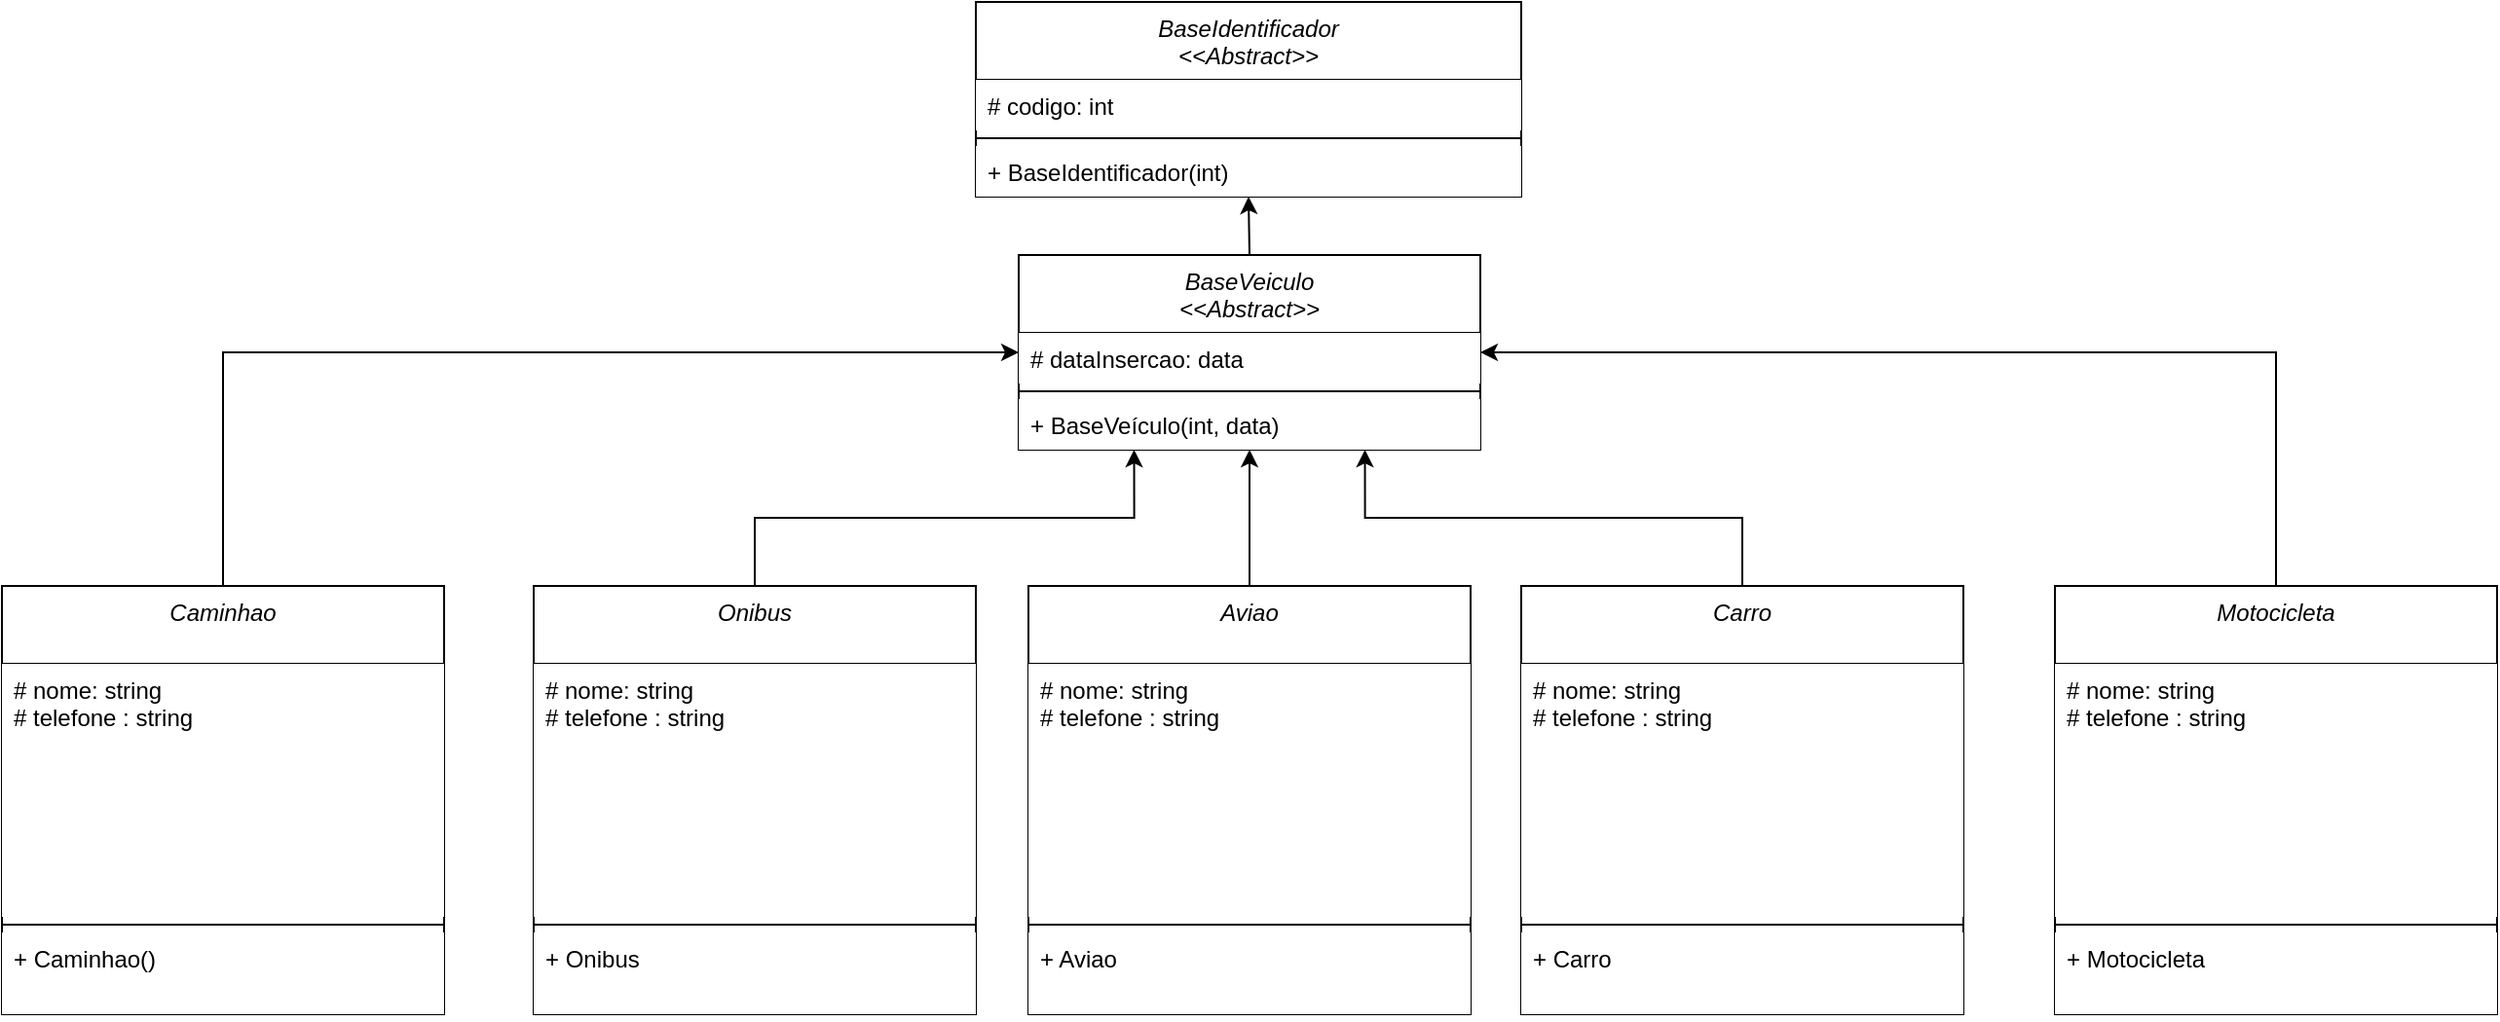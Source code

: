 <mxfile version="21.7.5" type="github">
  <diagram id="C5RBs43oDa-KdzZeNtuy" name="Page-1">
    <mxGraphModel dx="1876" dy="568" grid="1" gridSize="10" guides="1" tooltips="1" connect="1" arrows="1" fold="1" page="1" pageScale="1" pageWidth="827" pageHeight="1169" math="0" shadow="0">
      <root>
        <mxCell id="WIyWlLk6GJQsqaUBKTNV-0" />
        <mxCell id="WIyWlLk6GJQsqaUBKTNV-1" parent="WIyWlLk6GJQsqaUBKTNV-0" />
        <mxCell id="H-5vEXhapMnXdz9t79wf-0" value="BaseIdentificador&#xa;&lt;&lt;Abstract&gt;&gt;" style="swimlane;fontStyle=2;align=center;verticalAlign=top;childLayout=stackLayout;horizontal=1;startSize=40;horizontalStack=0;resizeParent=1;resizeLast=0;collapsible=1;marginBottom=0;rounded=0;shadow=0;strokeWidth=1;fillColor=default;strokeColor=default;fillStyle=solid;" vertex="1" parent="WIyWlLk6GJQsqaUBKTNV-1">
          <mxGeometry x="273" y="120" width="280" height="100" as="geometry">
            <mxRectangle x="230" y="140" width="160" height="26" as="alternateBounds" />
          </mxGeometry>
        </mxCell>
        <mxCell id="H-5vEXhapMnXdz9t79wf-1" value="# codigo: int" style="text;align=left;verticalAlign=top;spacingLeft=4;spacingRight=4;overflow=hidden;rotatable=0;points=[[0,0.5],[1,0.5]];portConstraint=eastwest;fillColor=default;strokeColor=none;fillStyle=solid;" vertex="1" parent="H-5vEXhapMnXdz9t79wf-0">
          <mxGeometry y="40" width="280" height="26" as="geometry" />
        </mxCell>
        <mxCell id="H-5vEXhapMnXdz9t79wf-2" value="" style="line;html=1;strokeWidth=1;align=left;verticalAlign=middle;spacingTop=-1;spacingLeft=3;spacingRight=3;rotatable=0;labelPosition=right;points=[];portConstraint=eastwest;fillColor=default;strokeColor=default;fillStyle=solid;" vertex="1" parent="H-5vEXhapMnXdz9t79wf-0">
          <mxGeometry y="66" width="280" height="8" as="geometry" />
        </mxCell>
        <mxCell id="H-5vEXhapMnXdz9t79wf-3" value="+ BaseIdentificador(int)" style="text;align=left;verticalAlign=top;spacingLeft=4;spacingRight=4;overflow=hidden;rotatable=0;points=[[0,0.5],[1,0.5]];portConstraint=eastwest;fillColor=default;strokeColor=none;fillStyle=solid;" vertex="1" parent="H-5vEXhapMnXdz9t79wf-0">
          <mxGeometry y="74" width="280" height="26" as="geometry" />
        </mxCell>
        <mxCell id="H-5vEXhapMnXdz9t79wf-4" style="edgeStyle=orthogonalEdgeStyle;rounded=0;orthogonalLoop=1;jettySize=auto;html=1;exitX=0.5;exitY=0;exitDx=0;exitDy=0;entryX=0.5;entryY=1;entryDx=0;entryDy=0;" edge="1" parent="WIyWlLk6GJQsqaUBKTNV-1" source="H-5vEXhapMnXdz9t79wf-5" target="H-5vEXhapMnXdz9t79wf-0">
          <mxGeometry relative="1" as="geometry" />
        </mxCell>
        <mxCell id="H-5vEXhapMnXdz9t79wf-5" value="BaseVeiculo&#xa;&lt;&lt;Abstract&gt;&gt;" style="swimlane;fontStyle=2;align=center;verticalAlign=top;childLayout=stackLayout;horizontal=1;startSize=40;horizontalStack=0;resizeParent=1;resizeLast=0;collapsible=1;marginBottom=0;rounded=0;shadow=0;strokeWidth=1;fillColor=default;strokeColor=default;swimlaneLine=1;perimeterSpacing=0;" vertex="1" parent="WIyWlLk6GJQsqaUBKTNV-1">
          <mxGeometry x="295" y="250" width="237" height="100" as="geometry">
            <mxRectangle x="230" y="140" width="160" height="26" as="alternateBounds" />
          </mxGeometry>
        </mxCell>
        <mxCell id="H-5vEXhapMnXdz9t79wf-6" value="# dataInsercao: data&#xa;" style="text;align=left;verticalAlign=top;spacingLeft=4;spacingRight=4;overflow=hidden;rotatable=0;points=[[0,0.5],[1,0.5]];portConstraint=eastwest;fillColor=default;strokeColor=none;" vertex="1" parent="H-5vEXhapMnXdz9t79wf-5">
          <mxGeometry y="40" width="237" height="26" as="geometry" />
        </mxCell>
        <mxCell id="H-5vEXhapMnXdz9t79wf-7" value="" style="line;html=1;strokeWidth=1;align=left;verticalAlign=middle;spacingTop=-1;spacingLeft=3;spacingRight=3;rotatable=0;labelPosition=right;points=[];portConstraint=eastwest;fillColor=default;strokeColor=#000000;" vertex="1" parent="H-5vEXhapMnXdz9t79wf-5">
          <mxGeometry y="66" width="237" height="8" as="geometry" />
        </mxCell>
        <mxCell id="H-5vEXhapMnXdz9t79wf-8" value="+ BaseVeículo(int, data)" style="text;align=left;verticalAlign=top;spacingLeft=4;spacingRight=4;overflow=hidden;rotatable=0;points=[[0,0.5],[1,0.5]];portConstraint=eastwest;fillColor=default;strokeColor=none;" vertex="1" parent="H-5vEXhapMnXdz9t79wf-5">
          <mxGeometry y="74" width="237" height="26" as="geometry" />
        </mxCell>
        <mxCell id="H-5vEXhapMnXdz9t79wf-68" style="edgeStyle=orthogonalEdgeStyle;rounded=0;orthogonalLoop=1;jettySize=auto;html=1;exitX=0.5;exitY=0;exitDx=0;exitDy=0;entryX=0;entryY=0.5;entryDx=0;entryDy=0;" edge="1" parent="WIyWlLk6GJQsqaUBKTNV-1" source="H-5vEXhapMnXdz9t79wf-10" target="H-5vEXhapMnXdz9t79wf-5">
          <mxGeometry relative="1" as="geometry" />
        </mxCell>
        <mxCell id="H-5vEXhapMnXdz9t79wf-10" value="Caminhao" style="swimlane;fontStyle=2;align=center;verticalAlign=top;childLayout=stackLayout;horizontal=1;startSize=40;horizontalStack=0;resizeParent=1;resizeLast=0;collapsible=1;marginBottom=0;rounded=0;shadow=0;strokeWidth=1;" vertex="1" parent="WIyWlLk6GJQsqaUBKTNV-1">
          <mxGeometry x="-227" y="420" width="227" height="220" as="geometry">
            <mxRectangle x="230" y="140" width="160" height="26" as="alternateBounds" />
          </mxGeometry>
        </mxCell>
        <mxCell id="H-5vEXhapMnXdz9t79wf-11" value="# nome: string&#xa;# telefone : string&#xa;&#xa;&#xa;" style="text;align=left;verticalAlign=top;spacingLeft=4;spacingRight=4;overflow=hidden;rotatable=0;points=[[0,0.5],[1,0.5]];portConstraint=eastwest;fillColor=default;" vertex="1" parent="H-5vEXhapMnXdz9t79wf-10">
          <mxGeometry y="40" width="227" height="130" as="geometry" />
        </mxCell>
        <mxCell id="H-5vEXhapMnXdz9t79wf-12" value="" style="line;html=1;strokeWidth=1;align=left;verticalAlign=middle;spacingTop=-1;spacingLeft=3;spacingRight=3;rotatable=0;labelPosition=right;points=[];portConstraint=eastwest;" vertex="1" parent="H-5vEXhapMnXdz9t79wf-10">
          <mxGeometry y="170" width="227" height="8" as="geometry" />
        </mxCell>
        <mxCell id="H-5vEXhapMnXdz9t79wf-13" value="+ Caminhao()" style="text;align=left;verticalAlign=top;spacingLeft=4;spacingRight=4;overflow=hidden;rotatable=0;points=[[0,0.5],[1,0.5]];portConstraint=eastwest;fillColor=default;" vertex="1" parent="H-5vEXhapMnXdz9t79wf-10">
          <mxGeometry y="178" width="227" height="42" as="geometry" />
        </mxCell>
        <mxCell id="H-5vEXhapMnXdz9t79wf-65" style="edgeStyle=orthogonalEdgeStyle;rounded=0;orthogonalLoop=1;jettySize=auto;html=1;exitX=0.5;exitY=0;exitDx=0;exitDy=0;entryX=0.75;entryY=1;entryDx=0;entryDy=0;" edge="1" parent="WIyWlLk6GJQsqaUBKTNV-1" source="H-5vEXhapMnXdz9t79wf-44" target="H-5vEXhapMnXdz9t79wf-5">
          <mxGeometry relative="1" as="geometry" />
        </mxCell>
        <mxCell id="H-5vEXhapMnXdz9t79wf-44" value="Carro&#xa;" style="swimlane;fontStyle=2;align=center;verticalAlign=top;childLayout=stackLayout;horizontal=1;startSize=40;horizontalStack=0;resizeParent=1;resizeLast=0;collapsible=1;marginBottom=0;rounded=0;shadow=0;strokeWidth=1;" vertex="1" parent="WIyWlLk6GJQsqaUBKTNV-1">
          <mxGeometry x="553" y="420" width="227" height="220" as="geometry">
            <mxRectangle x="230" y="140" width="160" height="26" as="alternateBounds" />
          </mxGeometry>
        </mxCell>
        <mxCell id="H-5vEXhapMnXdz9t79wf-45" value="# nome: string&#xa;# telefone : string&#xa;&#xa;&#xa;" style="text;align=left;verticalAlign=top;spacingLeft=4;spacingRight=4;overflow=hidden;rotatable=0;points=[[0,0.5],[1,0.5]];portConstraint=eastwest;fillColor=default;" vertex="1" parent="H-5vEXhapMnXdz9t79wf-44">
          <mxGeometry y="40" width="227" height="130" as="geometry" />
        </mxCell>
        <mxCell id="H-5vEXhapMnXdz9t79wf-46" value="" style="line;html=1;strokeWidth=1;align=left;verticalAlign=middle;spacingTop=-1;spacingLeft=3;spacingRight=3;rotatable=0;labelPosition=right;points=[];portConstraint=eastwest;" vertex="1" parent="H-5vEXhapMnXdz9t79wf-44">
          <mxGeometry y="170" width="227" height="8" as="geometry" />
        </mxCell>
        <mxCell id="H-5vEXhapMnXdz9t79wf-47" value="+ Carro" style="text;align=left;verticalAlign=top;spacingLeft=4;spacingRight=4;overflow=hidden;rotatable=0;points=[[0,0.5],[1,0.5]];portConstraint=eastwest;fillColor=default;" vertex="1" parent="H-5vEXhapMnXdz9t79wf-44">
          <mxGeometry y="178" width="227" height="42" as="geometry" />
        </mxCell>
        <mxCell id="H-5vEXhapMnXdz9t79wf-67" style="edgeStyle=orthogonalEdgeStyle;rounded=0;orthogonalLoop=1;jettySize=auto;html=1;exitX=0.5;exitY=0;exitDx=0;exitDy=0;entryX=0.25;entryY=1;entryDx=0;entryDy=0;" edge="1" parent="WIyWlLk6GJQsqaUBKTNV-1" source="H-5vEXhapMnXdz9t79wf-48" target="H-5vEXhapMnXdz9t79wf-5">
          <mxGeometry relative="1" as="geometry" />
        </mxCell>
        <mxCell id="H-5vEXhapMnXdz9t79wf-48" value="Onibus" style="swimlane;fontStyle=2;align=center;verticalAlign=top;childLayout=stackLayout;horizontal=1;startSize=40;horizontalStack=0;resizeParent=1;resizeLast=0;collapsible=1;marginBottom=0;rounded=0;shadow=0;strokeWidth=1;" vertex="1" parent="WIyWlLk6GJQsqaUBKTNV-1">
          <mxGeometry x="46" y="420" width="227" height="220" as="geometry">
            <mxRectangle x="230" y="140" width="160" height="26" as="alternateBounds" />
          </mxGeometry>
        </mxCell>
        <mxCell id="H-5vEXhapMnXdz9t79wf-49" value="# nome: string&#xa;# telefone : string&#xa;&#xa;&#xa;" style="text;align=left;verticalAlign=top;spacingLeft=4;spacingRight=4;overflow=hidden;rotatable=0;points=[[0,0.5],[1,0.5]];portConstraint=eastwest;fillColor=default;" vertex="1" parent="H-5vEXhapMnXdz9t79wf-48">
          <mxGeometry y="40" width="227" height="130" as="geometry" />
        </mxCell>
        <mxCell id="H-5vEXhapMnXdz9t79wf-50" value="" style="line;html=1;strokeWidth=1;align=left;verticalAlign=middle;spacingTop=-1;spacingLeft=3;spacingRight=3;rotatable=0;labelPosition=right;points=[];portConstraint=eastwest;" vertex="1" parent="H-5vEXhapMnXdz9t79wf-48">
          <mxGeometry y="170" width="227" height="8" as="geometry" />
        </mxCell>
        <mxCell id="H-5vEXhapMnXdz9t79wf-51" value="+ Onibus" style="text;align=left;verticalAlign=top;spacingLeft=4;spacingRight=4;overflow=hidden;rotatable=0;points=[[0,0.5],[1,0.5]];portConstraint=eastwest;fillColor=default;" vertex="1" parent="H-5vEXhapMnXdz9t79wf-48">
          <mxGeometry y="178" width="227" height="42" as="geometry" />
        </mxCell>
        <mxCell id="H-5vEXhapMnXdz9t79wf-66" style="edgeStyle=orthogonalEdgeStyle;rounded=0;orthogonalLoop=1;jettySize=auto;html=1;exitX=0.5;exitY=0;exitDx=0;exitDy=0;entryX=1;entryY=0.5;entryDx=0;entryDy=0;" edge="1" parent="WIyWlLk6GJQsqaUBKTNV-1" source="H-5vEXhapMnXdz9t79wf-52" target="H-5vEXhapMnXdz9t79wf-5">
          <mxGeometry relative="1" as="geometry" />
        </mxCell>
        <mxCell id="H-5vEXhapMnXdz9t79wf-52" value="Motocicleta&#xa;" style="swimlane;fontStyle=2;align=center;verticalAlign=top;childLayout=stackLayout;horizontal=1;startSize=40;horizontalStack=0;resizeParent=1;resizeLast=0;collapsible=1;marginBottom=0;rounded=0;shadow=0;strokeWidth=1;" vertex="1" parent="WIyWlLk6GJQsqaUBKTNV-1">
          <mxGeometry x="827" y="420" width="227" height="220" as="geometry">
            <mxRectangle x="230" y="140" width="160" height="26" as="alternateBounds" />
          </mxGeometry>
        </mxCell>
        <mxCell id="H-5vEXhapMnXdz9t79wf-53" value="# nome: string&#xa;# telefone : string&#xa;&#xa;&#xa;" style="text;align=left;verticalAlign=top;spacingLeft=4;spacingRight=4;overflow=hidden;rotatable=0;points=[[0,0.5],[1,0.5]];portConstraint=eastwest;fillColor=default;" vertex="1" parent="H-5vEXhapMnXdz9t79wf-52">
          <mxGeometry y="40" width="227" height="130" as="geometry" />
        </mxCell>
        <mxCell id="H-5vEXhapMnXdz9t79wf-54" value="" style="line;html=1;strokeWidth=1;align=left;verticalAlign=middle;spacingTop=-1;spacingLeft=3;spacingRight=3;rotatable=0;labelPosition=right;points=[];portConstraint=eastwest;" vertex="1" parent="H-5vEXhapMnXdz9t79wf-52">
          <mxGeometry y="170" width="227" height="8" as="geometry" />
        </mxCell>
        <mxCell id="H-5vEXhapMnXdz9t79wf-55" value="+ Motocicleta&#xa;" style="text;align=left;verticalAlign=top;spacingLeft=4;spacingRight=4;overflow=hidden;rotatable=0;points=[[0,0.5],[1,0.5]];portConstraint=eastwest;fillColor=default;" vertex="1" parent="H-5vEXhapMnXdz9t79wf-52">
          <mxGeometry y="178" width="227" height="42" as="geometry" />
        </mxCell>
        <mxCell id="H-5vEXhapMnXdz9t79wf-64" style="edgeStyle=orthogonalEdgeStyle;rounded=0;orthogonalLoop=1;jettySize=auto;html=1;exitX=0.5;exitY=0;exitDx=0;exitDy=0;entryX=0.5;entryY=1;entryDx=0;entryDy=0;" edge="1" parent="WIyWlLk6GJQsqaUBKTNV-1" source="H-5vEXhapMnXdz9t79wf-56" target="H-5vEXhapMnXdz9t79wf-5">
          <mxGeometry relative="1" as="geometry" />
        </mxCell>
        <mxCell id="H-5vEXhapMnXdz9t79wf-56" value="Aviao&#xa;" style="swimlane;fontStyle=2;align=center;verticalAlign=top;childLayout=stackLayout;horizontal=1;startSize=40;horizontalStack=0;resizeParent=1;resizeLast=0;collapsible=1;marginBottom=0;rounded=0;shadow=0;strokeWidth=1;" vertex="1" parent="WIyWlLk6GJQsqaUBKTNV-1">
          <mxGeometry x="300" y="420" width="227" height="220" as="geometry">
            <mxRectangle x="230" y="140" width="160" height="26" as="alternateBounds" />
          </mxGeometry>
        </mxCell>
        <mxCell id="H-5vEXhapMnXdz9t79wf-57" value="# nome: string&#xa;# telefone : string&#xa;&#xa;&#xa;" style="text;align=left;verticalAlign=top;spacingLeft=4;spacingRight=4;overflow=hidden;rotatable=0;points=[[0,0.5],[1,0.5]];portConstraint=eastwest;fillColor=default;" vertex="1" parent="H-5vEXhapMnXdz9t79wf-56">
          <mxGeometry y="40" width="227" height="130" as="geometry" />
        </mxCell>
        <mxCell id="H-5vEXhapMnXdz9t79wf-58" value="" style="line;html=1;strokeWidth=1;align=left;verticalAlign=middle;spacingTop=-1;spacingLeft=3;spacingRight=3;rotatable=0;labelPosition=right;points=[];portConstraint=eastwest;" vertex="1" parent="H-5vEXhapMnXdz9t79wf-56">
          <mxGeometry y="170" width="227" height="8" as="geometry" />
        </mxCell>
        <mxCell id="H-5vEXhapMnXdz9t79wf-59" value="+ Aviao" style="text;align=left;verticalAlign=top;spacingLeft=4;spacingRight=4;overflow=hidden;rotatable=0;points=[[0,0.5],[1,0.5]];portConstraint=eastwest;fillColor=default;" vertex="1" parent="H-5vEXhapMnXdz9t79wf-56">
          <mxGeometry y="178" width="227" height="42" as="geometry" />
        </mxCell>
      </root>
    </mxGraphModel>
  </diagram>
</mxfile>
